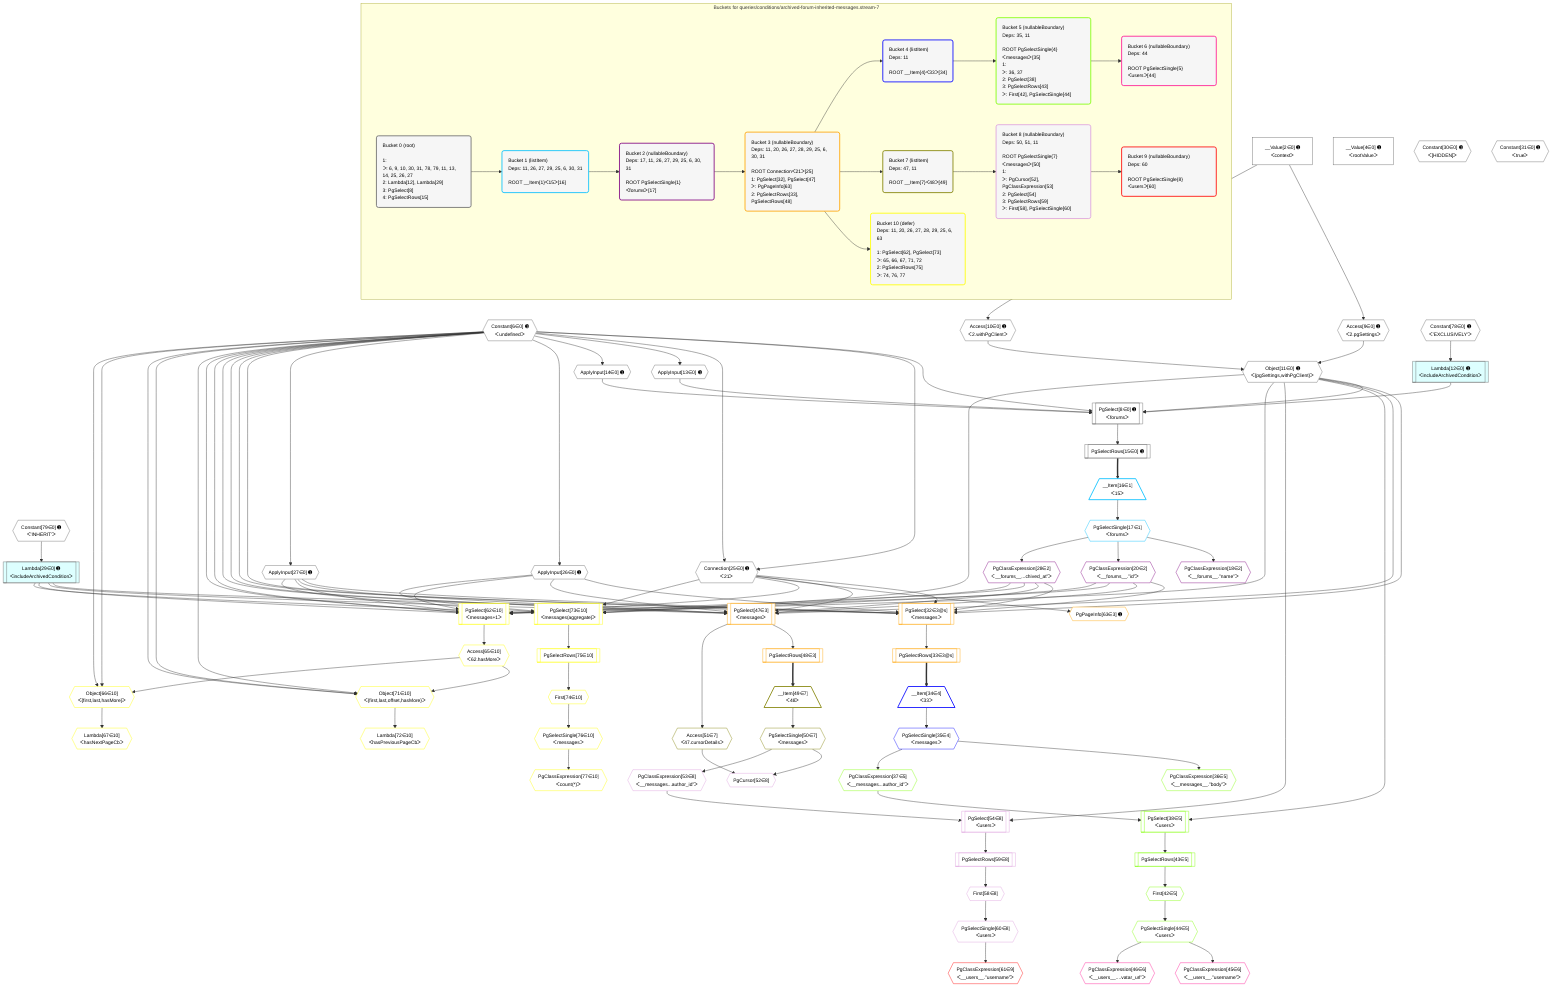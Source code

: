 %%{init: {'themeVariables': { 'fontSize': '12px'}}}%%
graph TD
    classDef path fill:#eee,stroke:#000,color:#000
    classDef plan fill:#fff,stroke-width:1px,color:#000
    classDef itemplan fill:#fff,stroke-width:2px,color:#000
    classDef unbatchedplan fill:#dff,stroke-width:1px,color:#000
    classDef sideeffectplan fill:#fcc,stroke-width:2px,color:#000
    classDef bucket fill:#f6f6f6,color:#000,stroke-width:2px,text-align:left


    %% plan dependencies
    PgSelect8[["PgSelect[8∈0] ➊<br />ᐸforumsᐳ"]]:::plan
    Object11{{"Object[11∈0] ➊<br />ᐸ{pgSettings,withPgClient}ᐳ"}}:::plan
    Constant6{{"Constant[6∈0] ➊<br />ᐸundefinedᐳ"}}:::plan
    Lambda12[["Lambda[12∈0] ➊<br />ᐸincludeArchivedConditionᐳ"]]:::unbatchedplan
    ApplyInput13{{"ApplyInput[13∈0] ➊"}}:::plan
    ApplyInput14{{"ApplyInput[14∈0] ➊"}}:::plan
    Object11 & Constant6 & Lambda12 & ApplyInput13 & ApplyInput14 --> PgSelect8
    Access9{{"Access[9∈0] ➊<br />ᐸ2.pgSettingsᐳ"}}:::plan
    Access10{{"Access[10∈0] ➊<br />ᐸ2.withPgClientᐳ"}}:::plan
    Access9 & Access10 --> Object11
    Connection25{{"Connection[25∈0] ➊<br />ᐸ21ᐳ"}}:::plan
    Constant6 & Constant6 --> Connection25
    __Value2["__Value[2∈0] ➊<br />ᐸcontextᐳ"]:::plan
    __Value2 --> Access9
    __Value2 --> Access10
    Constant78{{"Constant[78∈0] ➊<br />ᐸ'EXCLUSIVELY'ᐳ"}}:::plan
    Constant78 --> Lambda12
    Constant6 --> ApplyInput13
    Constant6 --> ApplyInput14
    PgSelectRows15[["PgSelectRows[15∈0] ➊"]]:::plan
    PgSelect8 --> PgSelectRows15
    ApplyInput26{{"ApplyInput[26∈0] ➊"}}:::plan
    Constant6 --> ApplyInput26
    ApplyInput27{{"ApplyInput[27∈0] ➊"}}:::plan
    Constant6 --> ApplyInput27
    Lambda29[["Lambda[29∈0] ➊<br />ᐸincludeArchivedConditionᐳ"]]:::unbatchedplan
    Constant79{{"Constant[79∈0] ➊<br />ᐸ'INHERIT'ᐳ"}}:::plan
    Constant79 --> Lambda29
    __Value4["__Value[4∈0] ➊<br />ᐸrootValueᐳ"]:::plan
    Constant30{{"Constant[30∈0] ➊<br />ᐸ[HIDDEN]ᐳ"}}:::plan
    Constant31{{"Constant[31∈0] ➊<br />ᐸtrueᐳ"}}:::plan
    __Item16[/"__Item[16∈1]<br />ᐸ15ᐳ"\]:::itemplan
    PgSelectRows15 ==> __Item16
    PgSelectSingle17{{"PgSelectSingle[17∈1]<br />ᐸforumsᐳ"}}:::plan
    __Item16 --> PgSelectSingle17
    PgClassExpression18{{"PgClassExpression[18∈2]<br />ᐸ__forums__.”name”ᐳ"}}:::plan
    PgSelectSingle17 --> PgClassExpression18
    PgClassExpression20{{"PgClassExpression[20∈2]<br />ᐸ__forums__.”id”ᐳ"}}:::plan
    PgSelectSingle17 --> PgClassExpression20
    PgClassExpression28{{"PgClassExpression[28∈2]<br />ᐸ__forums__...chived_at”ᐳ"}}:::plan
    PgSelectSingle17 --> PgClassExpression28
    PgSelect32[["PgSelect[32∈3@s]<br />ᐸmessagesᐳ"]]:::plan
    Object11 & PgClassExpression20 & ApplyInput26 & ApplyInput27 & PgClassExpression28 & Lambda29 & Connection25 & Constant6 & Constant6 --> PgSelect32
    PgSelect47[["PgSelect[47∈3]<br />ᐸmessagesᐳ"]]:::plan
    Object11 & PgClassExpression20 & ApplyInput26 & ApplyInput27 & PgClassExpression28 & Lambda29 & Connection25 & Constant6 & Constant6 --> PgSelect47
    PgSelectRows33[["PgSelectRows[33∈3@s]"]]:::plan
    PgSelect32 --> PgSelectRows33
    PgSelectRows48[["PgSelectRows[48∈3]"]]:::plan
    PgSelect47 --> PgSelectRows48
    PgPageInfo63{{"PgPageInfo[63∈3] ➊"}}:::plan
    Connection25 --> PgPageInfo63
    __Item34[/"__Item[34∈4]<br />ᐸ33ᐳ"\]:::itemplan
    PgSelectRows33 ==> __Item34
    PgSelectSingle35{{"PgSelectSingle[35∈4]<br />ᐸmessagesᐳ"}}:::plan
    __Item34 --> PgSelectSingle35
    PgSelect38[["PgSelect[38∈5]<br />ᐸusersᐳ"]]:::plan
    PgClassExpression37{{"PgClassExpression[37∈5]<br />ᐸ__messages...author_id”ᐳ"}}:::plan
    Object11 & PgClassExpression37 --> PgSelect38
    PgClassExpression36{{"PgClassExpression[36∈5]<br />ᐸ__messages__.”body”ᐳ"}}:::plan
    PgSelectSingle35 --> PgClassExpression36
    PgSelectSingle35 --> PgClassExpression37
    First42{{"First[42∈5]"}}:::plan
    PgSelectRows43[["PgSelectRows[43∈5]"]]:::plan
    PgSelectRows43 --> First42
    PgSelect38 --> PgSelectRows43
    PgSelectSingle44{{"PgSelectSingle[44∈5]<br />ᐸusersᐳ"}}:::plan
    First42 --> PgSelectSingle44
    PgClassExpression45{{"PgClassExpression[45∈6]<br />ᐸ__users__.”username”ᐳ"}}:::plan
    PgSelectSingle44 --> PgClassExpression45
    PgClassExpression46{{"PgClassExpression[46∈6]<br />ᐸ__users__....vatar_url”ᐳ"}}:::plan
    PgSelectSingle44 --> PgClassExpression46
    __Item49[/"__Item[49∈7]<br />ᐸ48ᐳ"\]:::itemplan
    PgSelectRows48 ==> __Item49
    PgSelectSingle50{{"PgSelectSingle[50∈7]<br />ᐸmessagesᐳ"}}:::plan
    __Item49 --> PgSelectSingle50
    Access51{{"Access[51∈7]<br />ᐸ47.cursorDetailsᐳ"}}:::plan
    PgSelect47 --> Access51
    PgCursor52{{"PgCursor[52∈8]"}}:::plan
    PgSelectSingle50 & Access51 --> PgCursor52
    PgSelect54[["PgSelect[54∈8]<br />ᐸusersᐳ"]]:::plan
    PgClassExpression53{{"PgClassExpression[53∈8]<br />ᐸ__messages...author_id”ᐳ"}}:::plan
    Object11 & PgClassExpression53 --> PgSelect54
    PgSelectSingle50 --> PgClassExpression53
    First58{{"First[58∈8]"}}:::plan
    PgSelectRows59[["PgSelectRows[59∈8]"]]:::plan
    PgSelectRows59 --> First58
    PgSelect54 --> PgSelectRows59
    PgSelectSingle60{{"PgSelectSingle[60∈8]<br />ᐸusersᐳ"}}:::plan
    First58 --> PgSelectSingle60
    PgClassExpression61{{"PgClassExpression[61∈9]<br />ᐸ__users__.”username”ᐳ"}}:::plan
    PgSelectSingle60 --> PgClassExpression61
    PgSelect62[["PgSelect[62∈10]<br />ᐸmessages+1ᐳ"]]:::plan
    Object11 & PgClassExpression20 & ApplyInput26 & ApplyInput27 & PgClassExpression28 & Lambda29 & Connection25 & Constant6 & Constant6 --> PgSelect62
    PgSelect73[["PgSelect[73∈10]<br />ᐸmessages(aggregate)ᐳ"]]:::plan
    Object11 & PgClassExpression20 & ApplyInput26 & ApplyInput27 & PgClassExpression28 & Lambda29 & Connection25 --> PgSelect73
    Object71{{"Object[71∈10]<br />ᐸ{first,last,offset,hasMore}ᐳ"}}:::plan
    Access65{{"Access[65∈10]<br />ᐸ62.hasMoreᐳ"}}:::plan
    Constant6 & Constant6 & Constant6 & Access65 --> Object71
    Object66{{"Object[66∈10]<br />ᐸ{first,last,hasMore}ᐳ"}}:::plan
    Constant6 & Constant6 & Access65 --> Object66
    PgSelect62 --> Access65
    Lambda67{{"Lambda[67∈10]<br />ᐸhasNextPageCbᐳ"}}:::plan
    Object66 --> Lambda67
    Lambda72{{"Lambda[72∈10]<br />ᐸhasPreviousPageCbᐳ"}}:::plan
    Object71 --> Lambda72
    First74{{"First[74∈10]"}}:::plan
    PgSelectRows75[["PgSelectRows[75∈10]"]]:::plan
    PgSelectRows75 --> First74
    PgSelect73 --> PgSelectRows75
    PgSelectSingle76{{"PgSelectSingle[76∈10]<br />ᐸmessagesᐳ"}}:::plan
    First74 --> PgSelectSingle76
    PgClassExpression77{{"PgClassExpression[77∈10]<br />ᐸcount(*)ᐳ"}}:::plan
    PgSelectSingle76 --> PgClassExpression77

    %% define steps

    subgraph "Buckets for queries/conditions/archived-forum-inherited-messages.stream-7"
    Bucket0("Bucket 0 (root)<br /><br />1: <br />ᐳ: 6, 9, 10, 30, 31, 78, 79, 11, 13, 14, 25, 26, 27<br />2: Lambda[12], Lambda[29]<br />3: PgSelect[8]<br />4: PgSelectRows[15]"):::bucket
    classDef bucket0 stroke:#696969
    class Bucket0,__Value2,__Value4,Constant6,PgSelect8,Access9,Access10,Object11,Lambda12,ApplyInput13,ApplyInput14,PgSelectRows15,Connection25,ApplyInput26,ApplyInput27,Lambda29,Constant30,Constant31,Constant78,Constant79 bucket0
    Bucket1("Bucket 1 (listItem)<br />Deps: 11, 26, 27, 29, 25, 6, 30, 31<br /><br />ROOT __Item{1}ᐸ15ᐳ[16]"):::bucket
    classDef bucket1 stroke:#00bfff
    class Bucket1,__Item16,PgSelectSingle17 bucket1
    Bucket2("Bucket 2 (nullableBoundary)<br />Deps: 17, 11, 26, 27, 29, 25, 6, 30, 31<br /><br />ROOT PgSelectSingle{1}ᐸforumsᐳ[17]"):::bucket
    classDef bucket2 stroke:#7f007f
    class Bucket2,PgClassExpression18,PgClassExpression20,PgClassExpression28 bucket2
    Bucket3("Bucket 3 (nullableBoundary)<br />Deps: 11, 20, 26, 27, 28, 29, 25, 6, 30, 31<br /><br />ROOT Connectionᐸ21ᐳ[25]<br />1: PgSelect[32], PgSelect[47]<br />ᐳ: PgPageInfo[63]<br />2: PgSelectRows[33], PgSelectRows[48]"):::bucket
    classDef bucket3 stroke:#ffa500
    class Bucket3,PgSelect32,PgSelectRows33,PgSelect47,PgSelectRows48,PgPageInfo63 bucket3
    Bucket4("Bucket 4 (listItem)<br />Deps: 11<br /><br />ROOT __Item{4}ᐸ33ᐳ[34]"):::bucket
    classDef bucket4 stroke:#0000ff
    class Bucket4,__Item34,PgSelectSingle35 bucket4
    Bucket5("Bucket 5 (nullableBoundary)<br />Deps: 35, 11<br /><br />ROOT PgSelectSingle{4}ᐸmessagesᐳ[35]<br />1: <br />ᐳ: 36, 37<br />2: PgSelect[38]<br />3: PgSelectRows[43]<br />ᐳ: First[42], PgSelectSingle[44]"):::bucket
    classDef bucket5 stroke:#7fff00
    class Bucket5,PgClassExpression36,PgClassExpression37,PgSelect38,First42,PgSelectRows43,PgSelectSingle44 bucket5
    Bucket6("Bucket 6 (nullableBoundary)<br />Deps: 44<br /><br />ROOT PgSelectSingle{5}ᐸusersᐳ[44]"):::bucket
    classDef bucket6 stroke:#ff1493
    class Bucket6,PgClassExpression45,PgClassExpression46 bucket6
    Bucket7("Bucket 7 (listItem)<br />Deps: 47, 11<br /><br />ROOT __Item{7}ᐸ48ᐳ[49]"):::bucket
    classDef bucket7 stroke:#808000
    class Bucket7,__Item49,PgSelectSingle50,Access51 bucket7
    Bucket8("Bucket 8 (nullableBoundary)<br />Deps: 50, 51, 11<br /><br />ROOT PgSelectSingle{7}ᐸmessagesᐳ[50]<br />1: <br />ᐳ: PgCursor[52], PgClassExpression[53]<br />2: PgSelect[54]<br />3: PgSelectRows[59]<br />ᐳ: First[58], PgSelectSingle[60]"):::bucket
    classDef bucket8 stroke:#dda0dd
    class Bucket8,PgCursor52,PgClassExpression53,PgSelect54,First58,PgSelectRows59,PgSelectSingle60 bucket8
    Bucket9("Bucket 9 (nullableBoundary)<br />Deps: 60<br /><br />ROOT PgSelectSingle{8}ᐸusersᐳ[60]"):::bucket
    classDef bucket9 stroke:#ff0000
    class Bucket9,PgClassExpression61 bucket9
    Bucket10("Bucket 10 (defer)<br />Deps: 11, 20, 26, 27, 28, 29, 25, 6, 63<br /><br />1: PgSelect[62], PgSelect[73]<br />ᐳ: 65, 66, 67, 71, 72<br />2: PgSelectRows[75]<br />ᐳ: 74, 76, 77"):::bucket
    classDef bucket10 stroke:#ffff00
    class Bucket10,PgSelect62,Access65,Object66,Lambda67,Object71,Lambda72,PgSelect73,First74,PgSelectRows75,PgSelectSingle76,PgClassExpression77 bucket10
    Bucket0 --> Bucket1
    Bucket1 --> Bucket2
    Bucket2 --> Bucket3
    Bucket3 --> Bucket4 & Bucket7 & Bucket10
    Bucket4 --> Bucket5
    Bucket5 --> Bucket6
    Bucket7 --> Bucket8
    Bucket8 --> Bucket9
    end